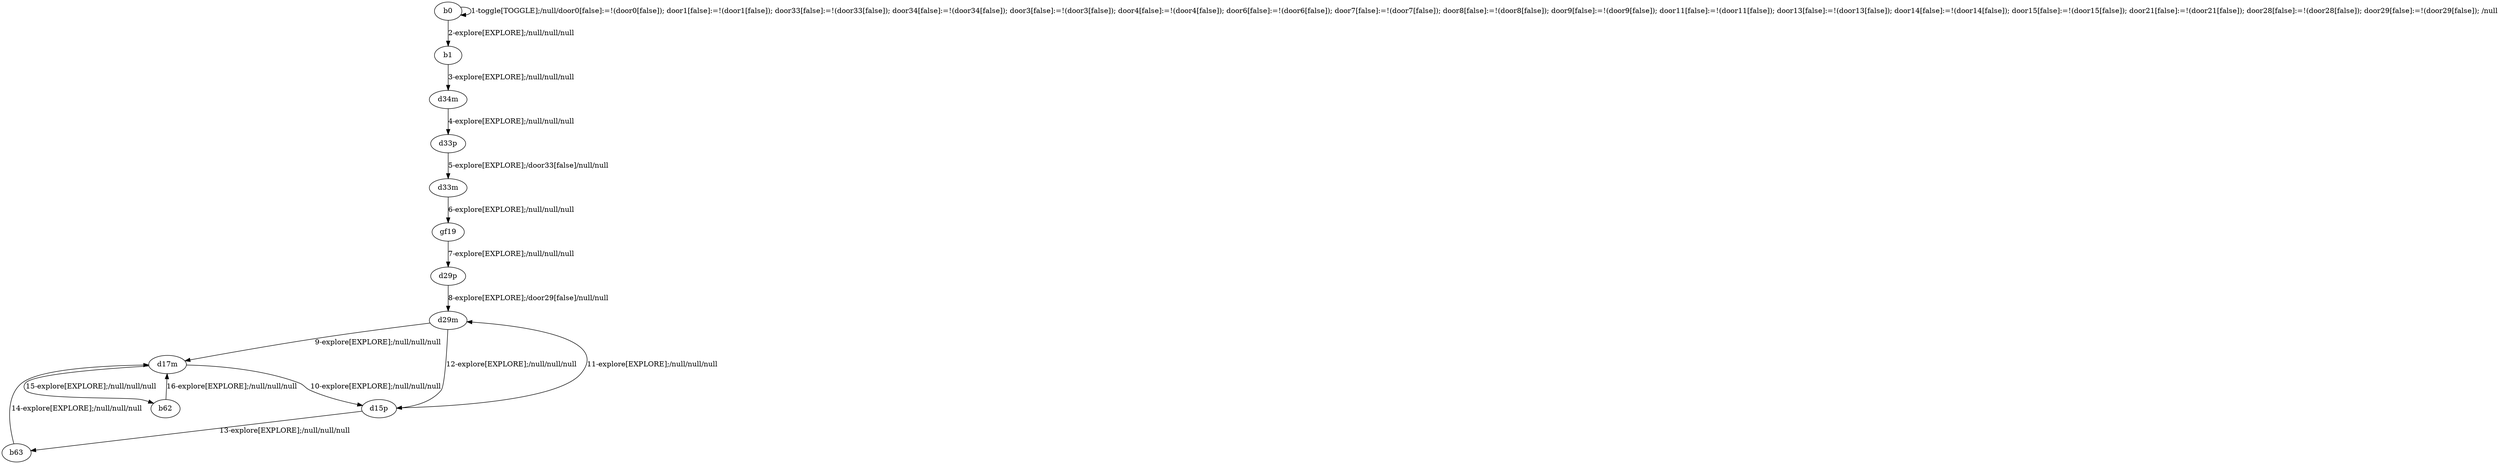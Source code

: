 # Total number of goals covered by this test: 2
# b62 --> d17m
# d15p --> d29m

digraph g {
"b0" -> "b0" [label = "1-toggle[TOGGLE];/null/door0[false]:=!(door0[false]); door1[false]:=!(door1[false]); door33[false]:=!(door33[false]); door34[false]:=!(door34[false]); door3[false]:=!(door3[false]); door4[false]:=!(door4[false]); door6[false]:=!(door6[false]); door7[false]:=!(door7[false]); door8[false]:=!(door8[false]); door9[false]:=!(door9[false]); door11[false]:=!(door11[false]); door13[false]:=!(door13[false]); door14[false]:=!(door14[false]); door15[false]:=!(door15[false]); door21[false]:=!(door21[false]); door28[false]:=!(door28[false]); door29[false]:=!(door29[false]); /null"];
"b0" -> "b1" [label = "2-explore[EXPLORE];/null/null/null"];
"b1" -> "d34m" [label = "3-explore[EXPLORE];/null/null/null"];
"d34m" -> "d33p" [label = "4-explore[EXPLORE];/null/null/null"];
"d33p" -> "d33m" [label = "5-explore[EXPLORE];/door33[false]/null/null"];
"d33m" -> "gf19" [label = "6-explore[EXPLORE];/null/null/null"];
"gf19" -> "d29p" [label = "7-explore[EXPLORE];/null/null/null"];
"d29p" -> "d29m" [label = "8-explore[EXPLORE];/door29[false]/null/null"];
"d29m" -> "d17m" [label = "9-explore[EXPLORE];/null/null/null"];
"d17m" -> "d15p" [label = "10-explore[EXPLORE];/null/null/null"];
"d15p" -> "d29m" [label = "11-explore[EXPLORE];/null/null/null"];
"d29m" -> "d15p" [label = "12-explore[EXPLORE];/null/null/null"];
"d15p" -> "b63" [label = "13-explore[EXPLORE];/null/null/null"];
"b63" -> "d17m" [label = "14-explore[EXPLORE];/null/null/null"];
"d17m" -> "b62" [label = "15-explore[EXPLORE];/null/null/null"];
"b62" -> "d17m" [label = "16-explore[EXPLORE];/null/null/null"];
}